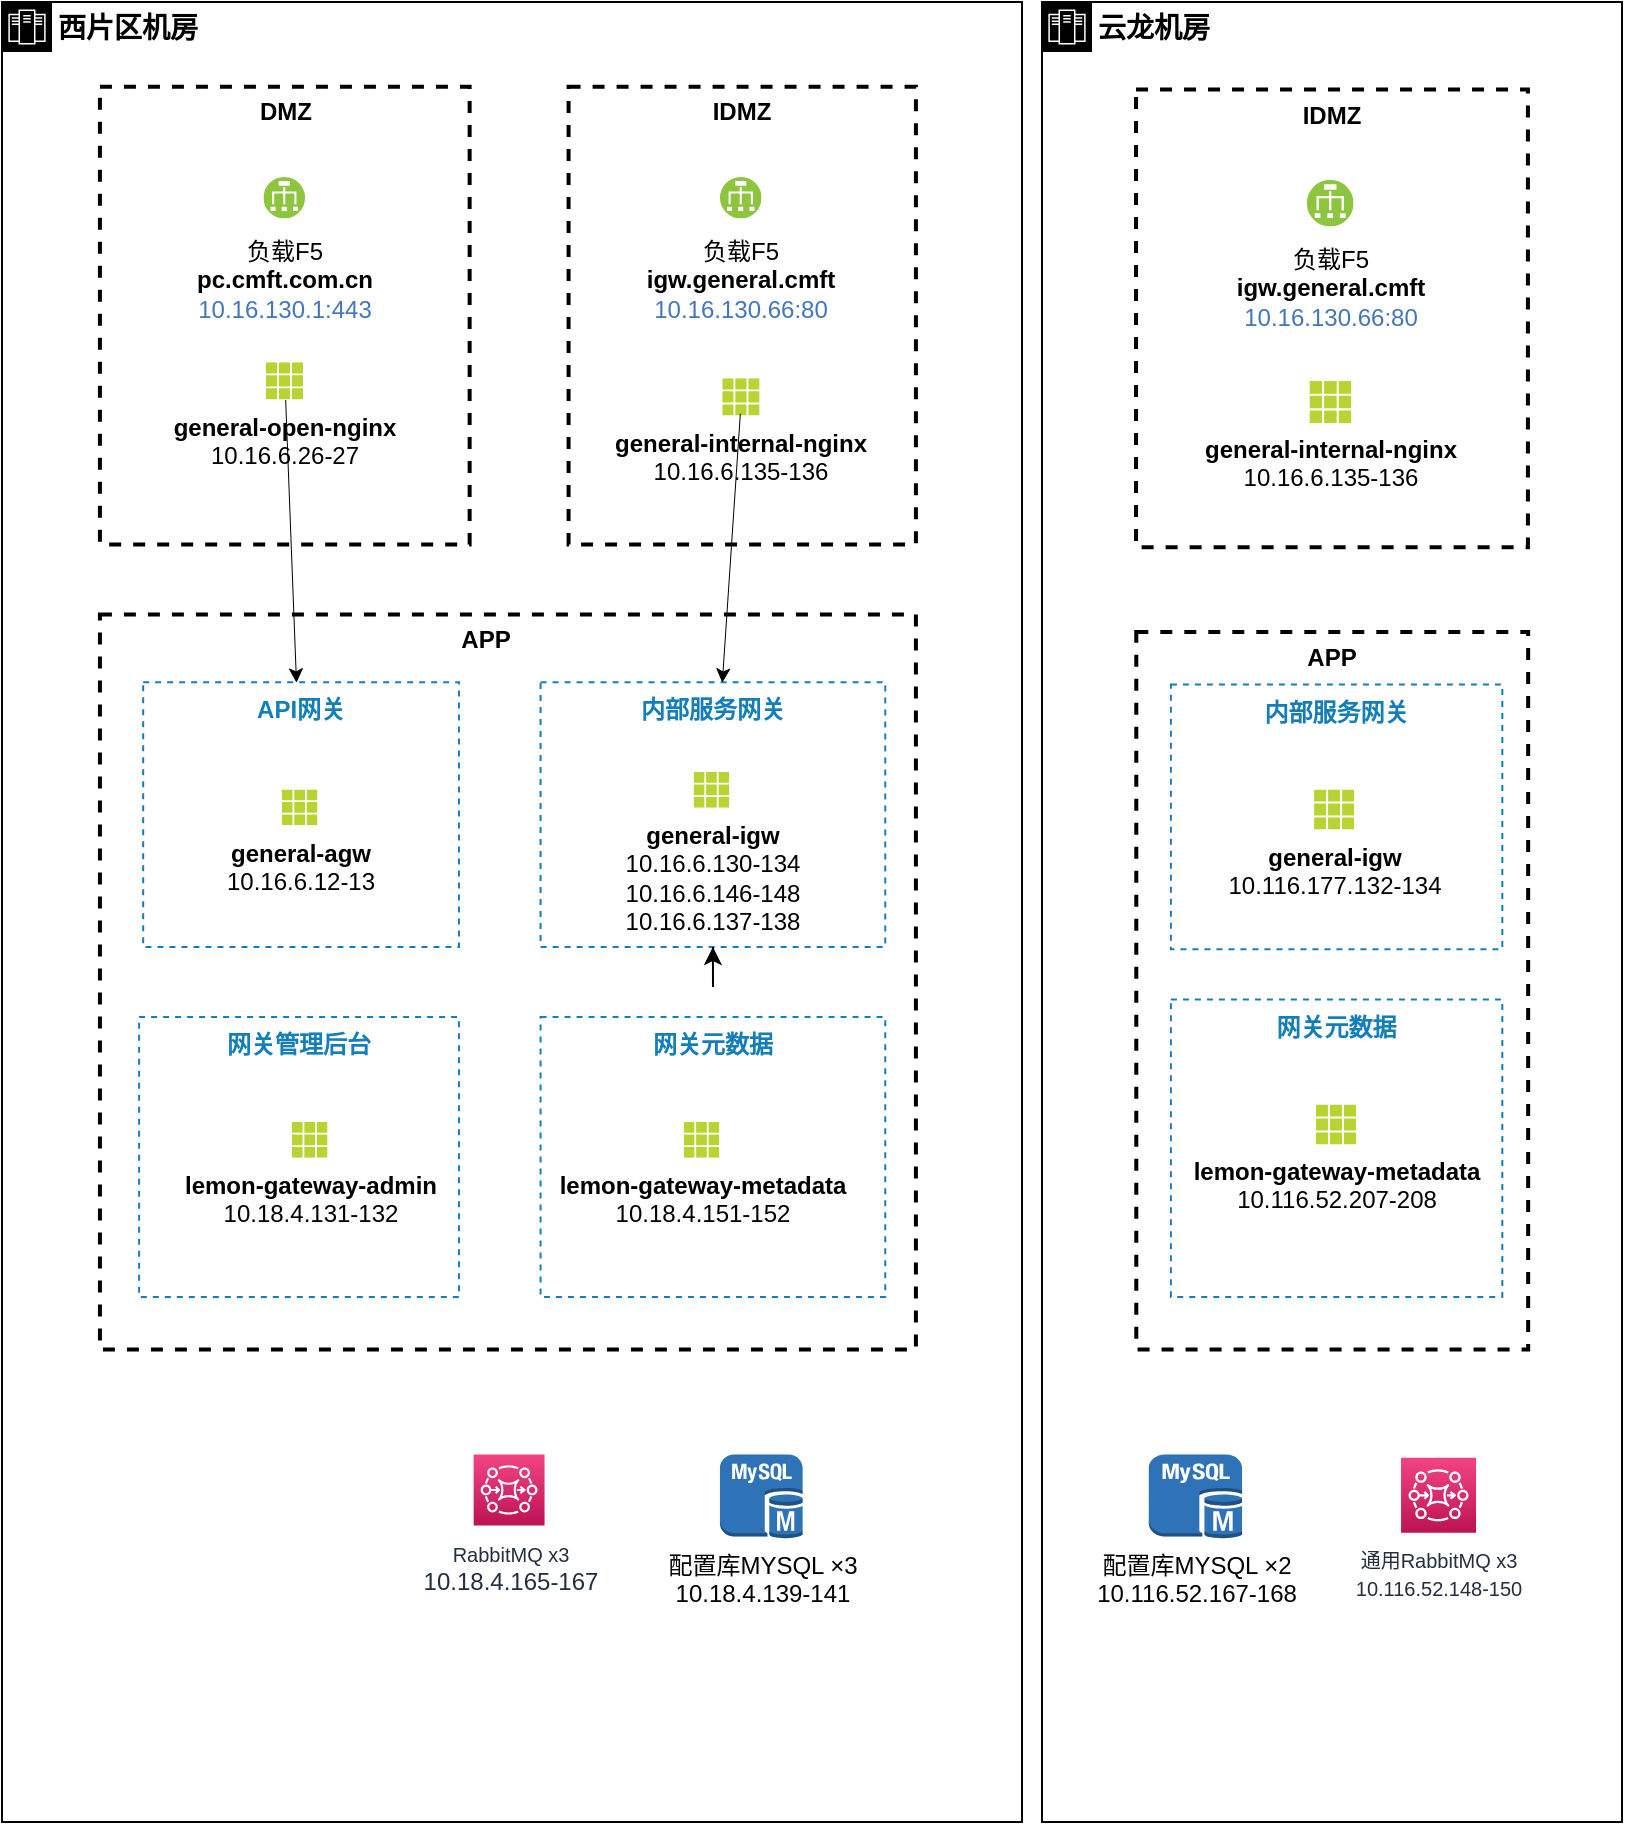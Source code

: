 <mxfile version="21.0.2" type="github">
  <diagram name="现状部署图" id="He39Cw0mRwXLMU8mr1HO">
    <mxGraphModel dx="599" dy="849" grid="1" gridSize="10" guides="1" tooltips="1" connect="1" arrows="1" fold="1" page="1" pageScale="1" pageWidth="827" pageHeight="1169" math="0" shadow="0">
      <root>
        <mxCell id="0" />
        <mxCell id="1" parent="0" />
        <mxCell id="12QfZj_Pv1xLxBVcL5fY-5" value="&lt;b&gt;西片区机房&lt;/b&gt;" style="shape=mxgraph.ibm.box;prType=zone;fontStyle=0;verticalAlign=top;align=left;spacingLeft=32;spacingTop=4;rounded=0;whiteSpace=wrap;html=1;strokeWidth=1;dashed=0;container=1;spacing=-4;collapsible=0;fontSize=14;" vertex="1" parent="1">
          <mxGeometry x="835" y="60" width="510" height="910" as="geometry" />
        </mxCell>
        <mxCell id="12QfZj_Pv1xLxBVcL5fY-6" value="" style="fillColor=none;strokeColor=#000000;dashed=1;verticalAlign=top;fontStyle=1;fontColor=#000000;strokeWidth=2;" vertex="1" parent="12QfZj_Pv1xLxBVcL5fY-5">
          <mxGeometry x="48.96" y="42.341" width="184.857" height="228.909" as="geometry" />
        </mxCell>
        <mxCell id="12QfZj_Pv1xLxBVcL5fY-1" value="&lt;font color=&quot;#000000&quot;&gt;负载F5&lt;br&gt;&lt;/font&gt;&lt;b style=&quot;color: rgb(0, 0, 0);&quot;&gt;pc.cmft.com.cn&lt;/b&gt;&lt;br style=&quot;color: rgb(0, 0, 0);&quot;&gt;10.16.130.1:443&lt;font color=&quot;#000000&quot;&gt;&lt;br&gt;&lt;/font&gt;" style="aspect=fixed;perimeter=ellipsePerimeter;html=1;align=center;shadow=0;dashed=0;fontColor=#4277BB;labelBackgroundColor=#ffffff;fontSize=12;spacingTop=3;image;image=img/lib/ibm/vpc/LoadBalancer.svg;strokeColor=#3399FF;strokeWidth=2;" vertex="1" parent="12QfZj_Pv1xLxBVcL5fY-5">
          <mxGeometry x="130.731" y="87.5" width="20.806" height="20.806" as="geometry" />
        </mxCell>
        <mxCell id="12QfZj_Pv1xLxBVcL5fY-2" value="&lt;b&gt;general-open-nginx&lt;/b&gt;&lt;br&gt;10.16.6.26-27" style="aspect=fixed;html=1;points=[];align=center;image;fontSize=12;image=img/lib/mscae/Grid3x3.svg;dashed=1;strokeColor=#3399FF;strokeWidth=2;" vertex="1" parent="12QfZj_Pv1xLxBVcL5fY-5">
          <mxGeometry x="131.892" y="180.096" width="18.658" height="18.658" as="geometry" />
        </mxCell>
        <mxCell id="12QfZj_Pv1xLxBVcL5fY-15" value="&lt;b&gt;DMZ&lt;/b&gt;" style="text;html=1;strokeColor=none;fillColor=none;align=center;verticalAlign=middle;whiteSpace=wrap;rounded=0;" vertex="1" parent="12QfZj_Pv1xLxBVcL5fY-5">
          <mxGeometry x="118.555" y="42.341" width="45.672" height="26.25" as="geometry" />
        </mxCell>
        <mxCell id="12QfZj_Pv1xLxBVcL5fY-16" value="" style="fillColor=none;strokeColor=#000000;dashed=1;verticalAlign=top;fontStyle=1;fontColor=#000000;strokeWidth=2;" vertex="1" parent="12QfZj_Pv1xLxBVcL5fY-5">
          <mxGeometry x="283.291" y="42.341" width="173.669" height="228.909" as="geometry" />
        </mxCell>
        <mxCell id="12QfZj_Pv1xLxBVcL5fY-17" value="&lt;font color=&quot;#000000&quot;&gt;负载F5&lt;br&gt;&lt;/font&gt;&lt;font color=&quot;#000000&quot;&gt;&lt;b&gt;igw.general.cmft&lt;/b&gt;&lt;br&gt;&lt;/font&gt;10.16.130.66:80&lt;font color=&quot;#000000&quot;&gt;&lt;br&gt;&lt;/font&gt;" style="aspect=fixed;perimeter=ellipsePerimeter;html=1;align=center;shadow=0;dashed=0;fontColor=#4277BB;labelBackgroundColor=#ffffff;fontSize=12;spacingTop=3;image;image=img/lib/ibm/vpc/LoadBalancer.svg;strokeColor=#3399FF;strokeWidth=2;" vertex="1" parent="12QfZj_Pv1xLxBVcL5fY-5">
          <mxGeometry x="358.975" y="87.5" width="20.806" height="20.806" as="geometry" />
        </mxCell>
        <mxCell id="12QfZj_Pv1xLxBVcL5fY-18" value="&lt;b&gt;general-internal-nginx&lt;/b&gt;&lt;br&gt;10.16.6.135-136" style="aspect=fixed;html=1;points=[];align=center;image;fontSize=12;image=img/lib/mscae/Grid3x3.svg;dashed=1;strokeColor=#3399FF;strokeWidth=2;" vertex="1" parent="12QfZj_Pv1xLxBVcL5fY-5">
          <mxGeometry x="360.136" y="188.129" width="18.658" height="18.658" as="geometry" />
        </mxCell>
        <mxCell id="12QfZj_Pv1xLxBVcL5fY-19" value="&lt;b&gt;IDMZ&lt;/b&gt;" style="text;html=1;strokeColor=none;fillColor=none;align=center;verticalAlign=middle;whiteSpace=wrap;rounded=0;" vertex="1" parent="12QfZj_Pv1xLxBVcL5fY-5">
          <mxGeometry x="346.8" y="42.341" width="45.672" height="26.25" as="geometry" />
        </mxCell>
        <mxCell id="12QfZj_Pv1xLxBVcL5fY-22" value="" style="fillColor=none;strokeColor=#000000;dashed=1;verticalAlign=top;fontStyle=1;fontColor=#000000;strokeWidth=2;" vertex="1" parent="12QfZj_Pv1xLxBVcL5fY-5">
          <mxGeometry x="48.96" y="306.25" width="408" height="367.5" as="geometry" />
        </mxCell>
        <mxCell id="12QfZj_Pv1xLxBVcL5fY-23" value="&lt;b&gt;APP&lt;/b&gt;" style="text;html=1;strokeColor=none;fillColor=none;align=center;verticalAlign=middle;whiteSpace=wrap;rounded=0;" vertex="1" parent="12QfZj_Pv1xLxBVcL5fY-5">
          <mxGeometry x="218.688" y="306.25" width="45.672" height="26.25" as="geometry" />
        </mxCell>
        <mxCell id="12QfZj_Pv1xLxBVcL5fY-24" value="内部服务网关" style="fillColor=none;strokeColor=#147EBA;dashed=1;verticalAlign=top;fontStyle=1;fontColor=#147EBA;" vertex="1" parent="12QfZj_Pv1xLxBVcL5fY-5">
          <mxGeometry x="269.28" y="340.156" width="172.347" height="132.344" as="geometry" />
        </mxCell>
        <mxCell id="12QfZj_Pv1xLxBVcL5fY-25" style="edgeStyle=orthogonalEdgeStyle;rounded=0;orthogonalLoop=1;jettySize=auto;html=1;exitX=0.5;exitY=1;exitDx=0;exitDy=0;" edge="1" parent="12QfZj_Pv1xLxBVcL5fY-5" source="12QfZj_Pv1xLxBVcL5fY-24" target="12QfZj_Pv1xLxBVcL5fY-24">
          <mxGeometry relative="1" as="geometry" />
        </mxCell>
        <mxCell id="12QfZj_Pv1xLxBVcL5fY-27" value="API网关" style="fillColor=none;strokeColor=#147EBA;dashed=1;verticalAlign=top;fontStyle=1;fontColor=#147EBA;" vertex="1" parent="12QfZj_Pv1xLxBVcL5fY-5">
          <mxGeometry x="70.584" y="340.156" width="157.896" height="132.344" as="geometry" />
        </mxCell>
        <mxCell id="12QfZj_Pv1xLxBVcL5fY-29" value="&lt;b&gt;general-igw&lt;/b&gt;&lt;br&gt;10.16.6.130-134&lt;br&gt;10.16.6.146-148&lt;br&gt;10.16.6.137-138&lt;br&gt;" style="aspect=fixed;html=1;points=[];align=center;image;fontSize=12;image=img/lib/mscae/Grid3x3.svg;dashed=1;strokeColor=#3399FF;strokeWidth=2;" vertex="1" parent="12QfZj_Pv1xLxBVcL5fY-5">
          <mxGeometry x="345.804" y="385" width="17.849" height="17.849" as="geometry" />
        </mxCell>
        <mxCell id="12QfZj_Pv1xLxBVcL5fY-30" value="&lt;b&gt;general-agw&lt;/b&gt;&lt;br&gt;10.16.6.12-13" style="aspect=fixed;html=1;points=[];align=center;image;fontSize=12;image=img/lib/mscae/Grid3x3.svg;dashed=1;strokeColor=#3399FF;strokeWidth=2;" vertex="1" parent="12QfZj_Pv1xLxBVcL5fY-5">
          <mxGeometry x="139.879" y="393.75" width="17.849" height="17.849" as="geometry" />
        </mxCell>
        <mxCell id="12QfZj_Pv1xLxBVcL5fY-32" value="" style="endArrow=classic;html=1;rounded=0;strokeWidth=0.5;" edge="1" parent="12QfZj_Pv1xLxBVcL5fY-5" source="12QfZj_Pv1xLxBVcL5fY-2" target="12QfZj_Pv1xLxBVcL5fY-27">
          <mxGeometry width="50" height="50" relative="1" as="geometry">
            <mxPoint x="322.32" y="341.25" as="sourcePoint" />
            <mxPoint x="363.12" y="297.5" as="targetPoint" />
          </mxGeometry>
        </mxCell>
        <mxCell id="12QfZj_Pv1xLxBVcL5fY-33" value="" style="endArrow=classic;html=1;rounded=0;strokeWidth=0.5;exitX=0.471;exitY=0.938;exitDx=0;exitDy=0;exitPerimeter=0;" edge="1" parent="12QfZj_Pv1xLxBVcL5fY-5" source="12QfZj_Pv1xLxBVcL5fY-18" target="12QfZj_Pv1xLxBVcL5fY-24">
          <mxGeometry width="50" height="50" relative="1" as="geometry">
            <mxPoint x="150.144" y="210.875" as="sourcePoint" />
            <mxPoint x="150.144" y="349.125" as="targetPoint" />
          </mxGeometry>
        </mxCell>
        <mxCell id="12QfZj_Pv1xLxBVcL5fY-34" value="&lt;b&gt;lemon-gateway-metadata&lt;/b&gt;&lt;br&gt;10.18.4.151-152" style="aspect=fixed;html=1;points=[];align=center;image;fontSize=12;image=img/lib/mscae/Grid3x3.svg;dashed=1;strokeColor=#3399FF;strokeWidth=2;" vertex="1" parent="12QfZj_Pv1xLxBVcL5fY-5">
          <mxGeometry x="340.827" y="560" width="17.849" height="17.849" as="geometry" />
        </mxCell>
        <mxCell id="12QfZj_Pv1xLxBVcL5fY-35" value="&lt;b&gt;lemon-gateway-admin&lt;/b&gt;&lt;br&gt;10.18.4.131-132" style="aspect=fixed;html=1;points=[];align=center;image;fontSize=12;image=img/lib/mscae/Grid3x3.svg;dashed=1;strokeColor=#3399FF;strokeWidth=2;" vertex="1" parent="12QfZj_Pv1xLxBVcL5fY-5">
          <mxGeometry x="144.922" y="560" width="17.849" height="17.849" as="geometry" />
        </mxCell>
        <mxCell id="12QfZj_Pv1xLxBVcL5fY-48" value="网关元数据" style="fillColor=none;strokeColor=#147EBA;dashed=1;verticalAlign=top;fontStyle=1;fontColor=#147EBA;" vertex="1" parent="12QfZj_Pv1xLxBVcL5fY-5">
          <mxGeometry x="269.28" y="507.5" width="172.347" height="140" as="geometry" />
        </mxCell>
        <mxCell id="12QfZj_Pv1xLxBVcL5fY-49" value="网关管理后台" style="fillColor=none;strokeColor=#147EBA;dashed=1;verticalAlign=top;fontStyle=1;fontColor=#147EBA;" vertex="1" parent="12QfZj_Pv1xLxBVcL5fY-5">
          <mxGeometry x="68.544" y="507.5" width="159.936" height="140" as="geometry" />
        </mxCell>
        <mxCell id="12QfZj_Pv1xLxBVcL5fY-52" value="配置库MYSQL ×3&lt;br&gt;10.18.4.139-141" style="outlineConnect=0;dashed=0;verticalLabelPosition=bottom;verticalAlign=top;align=center;html=1;shape=mxgraph.aws3.mysql_db_instance;fillColor=#2E73B8;gradientColor=none;" vertex="1" parent="12QfZj_Pv1xLxBVcL5fY-5">
          <mxGeometry x="358.975" y="726.25" width="41.339" height="42.044" as="geometry" />
        </mxCell>
        <mxCell id="12QfZj_Pv1xLxBVcL5fY-56" value="&lt;span style=&quot;font-size: 10px&quot;&gt;RabbitMQ x3&lt;/span&gt;&lt;br&gt;10.18.4.165-167" style="outlineConnect=0;fontColor=#232F3E;gradientColor=#F34482;gradientDirection=north;fillColor=#BC1356;strokeColor=#ffffff;dashed=0;verticalLabelPosition=bottom;verticalAlign=top;align=center;html=1;fontSize=12;fontStyle=0;aspect=fixed;shape=mxgraph.aws4.resourceIcon;resIcon=mxgraph.aws4.mq;" vertex="1" parent="12QfZj_Pv1xLxBVcL5fY-5">
          <mxGeometry x="235.824" y="726.25" width="35.458" height="35.458" as="geometry" />
        </mxCell>
        <mxCell id="12QfZj_Pv1xLxBVcL5fY-9" value="&lt;b&gt;云龙机房&lt;/b&gt;" style="shape=mxgraph.ibm.box;prType=zone;fontStyle=0;verticalAlign=top;align=left;spacingLeft=32;spacingTop=4;rounded=0;whiteSpace=wrap;html=1;strokeWidth=1;dashed=0;container=1;spacing=-4;collapsible=0;fontSize=14;" vertex="1" parent="1">
          <mxGeometry x="1355" y="60" width="290" height="910" as="geometry" />
        </mxCell>
        <mxCell id="12QfZj_Pv1xLxBVcL5fY-44" value="" style="fillColor=none;strokeColor=#000000;dashed=1;verticalAlign=top;fontStyle=1;fontColor=#000000;strokeWidth=2;" vertex="1" parent="12QfZj_Pv1xLxBVcL5fY-9">
          <mxGeometry x="47.146" y="315" width="195.939" height="358.75" as="geometry" />
        </mxCell>
        <mxCell id="12QfZj_Pv1xLxBVcL5fY-51" value="网关元数据" style="fillColor=none;strokeColor=#147EBA;dashed=1;verticalAlign=top;fontStyle=1;fontColor=#147EBA;" vertex="1" parent="12QfZj_Pv1xLxBVcL5fY-9">
          <mxGeometry x="64.444" y="498.75" width="165.714" height="148.75" as="geometry" />
        </mxCell>
        <mxCell id="12QfZj_Pv1xLxBVcL5fY-40" value="" style="fillColor=none;strokeColor=#000000;dashed=1;verticalAlign=top;fontStyle=1;fontColor=#000000;strokeWidth=2;" vertex="1" parent="12QfZj_Pv1xLxBVcL5fY-9">
          <mxGeometry x="47.026" y="43.75" width="195.939" height="228.909" as="geometry" />
        </mxCell>
        <mxCell id="12QfZj_Pv1xLxBVcL5fY-41" value="&lt;font color=&quot;#000000&quot;&gt;负载F5&lt;br&gt;&lt;/font&gt;&lt;font color=&quot;#000000&quot;&gt;&lt;b&gt;igw.general.cmft&lt;/b&gt;&lt;br&gt;&lt;/font&gt;10.16.130.66:80&lt;font color=&quot;#000000&quot;&gt;&lt;br&gt;&lt;/font&gt;" style="aspect=fixed;perimeter=ellipsePerimeter;html=1;align=center;shadow=0;dashed=0;fontColor=#4277BB;labelBackgroundColor=#ffffff;fontSize=12;spacingTop=3;image;image=img/lib/ibm/vpc/LoadBalancer.svg;strokeColor=#3399FF;strokeWidth=2;" vertex="1" parent="12QfZj_Pv1xLxBVcL5fY-9">
          <mxGeometry x="132.416" y="88.909" width="23.365" height="23.365" as="geometry" />
        </mxCell>
        <mxCell id="12QfZj_Pv1xLxBVcL5fY-42" value="&lt;b&gt;general-internal-nginx&lt;/b&gt;&lt;br&gt;10.16.6.135-136" style="aspect=fixed;html=1;points=[];align=center;image;fontSize=12;image=img/lib/mscae/Grid3x3.svg;dashed=1;strokeColor=#3399FF;strokeWidth=2;" vertex="1" parent="12QfZj_Pv1xLxBVcL5fY-9">
          <mxGeometry x="133.725" y="189.537" width="20.953" height="20.953" as="geometry" />
        </mxCell>
        <mxCell id="12QfZj_Pv1xLxBVcL5fY-43" value="&lt;b&gt;IDMZ&lt;/b&gt;" style="text;html=1;strokeColor=none;fillColor=none;align=center;verticalAlign=middle;whiteSpace=wrap;rounded=0;" vertex="1" parent="12QfZj_Pv1xLxBVcL5fY-9">
          <mxGeometry x="118.679" y="43.75" width="51.528" height="26.25" as="geometry" />
        </mxCell>
        <mxCell id="12QfZj_Pv1xLxBVcL5fY-45" value="&lt;b&gt;APP&lt;/b&gt;" style="text;html=1;strokeColor=none;fillColor=none;align=center;verticalAlign=middle;whiteSpace=wrap;rounded=0;" vertex="1" parent="12QfZj_Pv1xLxBVcL5fY-9">
          <mxGeometry x="119.351" y="315" width="51.528" height="26.25" as="geometry" />
        </mxCell>
        <mxCell id="12QfZj_Pv1xLxBVcL5fY-46" value="内部服务网关" style="fillColor=none;strokeColor=#147EBA;dashed=1;verticalAlign=top;fontStyle=1;fontColor=#147EBA;" vertex="1" parent="12QfZj_Pv1xLxBVcL5fY-9">
          <mxGeometry x="64.444" y="341.25" width="165.714" height="132.344" as="geometry" />
        </mxCell>
        <mxCell id="12QfZj_Pv1xLxBVcL5fY-47" value="&lt;b&gt;general-igw&lt;/b&gt;&lt;br&gt;10.116.177.132-134" style="aspect=fixed;html=1;points=[];align=center;image;fontSize=12;image=img/lib/mscae/Grid3x3.svg;dashed=1;strokeColor=#3399FF;strokeWidth=2;" vertex="1" parent="12QfZj_Pv1xLxBVcL5fY-9">
          <mxGeometry x="136.024" y="393.75" width="20.045" height="20.045" as="geometry" />
        </mxCell>
        <mxCell id="12QfZj_Pv1xLxBVcL5fY-50" value="&lt;b&gt;lemon-gateway-metadata&lt;/b&gt;&lt;br&gt;10.116.52.207-208" style="aspect=fixed;html=1;points=[];align=center;image;fontSize=12;image=img/lib/mscae/Grid3x3.svg;dashed=1;strokeColor=#3399FF;strokeWidth=2;" vertex="1" parent="12QfZj_Pv1xLxBVcL5fY-9">
          <mxGeometry x="136.954" y="551.25" width="20.045" height="20.045" as="geometry" />
        </mxCell>
        <mxCell id="12QfZj_Pv1xLxBVcL5fY-53" value="配置库MYSQL ×2&lt;br&gt;10.116.52.167-168" style="outlineConnect=0;dashed=0;verticalLabelPosition=bottom;verticalAlign=top;align=center;html=1;shape=mxgraph.aws3.mysql_db_instance;fillColor=#2E73B8;gradientColor=none;" vertex="1" parent="12QfZj_Pv1xLxBVcL5fY-9">
          <mxGeometry x="53.397" y="726.25" width="46.639" height="42.044" as="geometry" />
        </mxCell>
        <mxCell id="12QfZj_Pv1xLxBVcL5fY-57" value="&lt;span style=&quot;font-size: 10px&quot;&gt;通用RabbitMQ x3&lt;br&gt;&lt;/span&gt;&lt;span style=&quot;font-size: 10px&quot;&gt;10.116.52.148-150&lt;/span&gt;" style="outlineConnect=0;fontColor=#232F3E;gradientColor=#F34482;gradientDirection=north;fillColor=#BC1356;strokeColor=#ffffff;dashed=0;verticalLabelPosition=bottom;verticalAlign=top;align=center;html=1;fontSize=12;fontStyle=0;aspect=fixed;shape=mxgraph.aws4.resourceIcon;resIcon=mxgraph.aws4.mq;" vertex="1" parent="12QfZj_Pv1xLxBVcL5fY-9">
          <mxGeometry x="179.524" y="727.904" width="37.498" height="37.498" as="geometry" />
        </mxCell>
      </root>
    </mxGraphModel>
  </diagram>
</mxfile>
